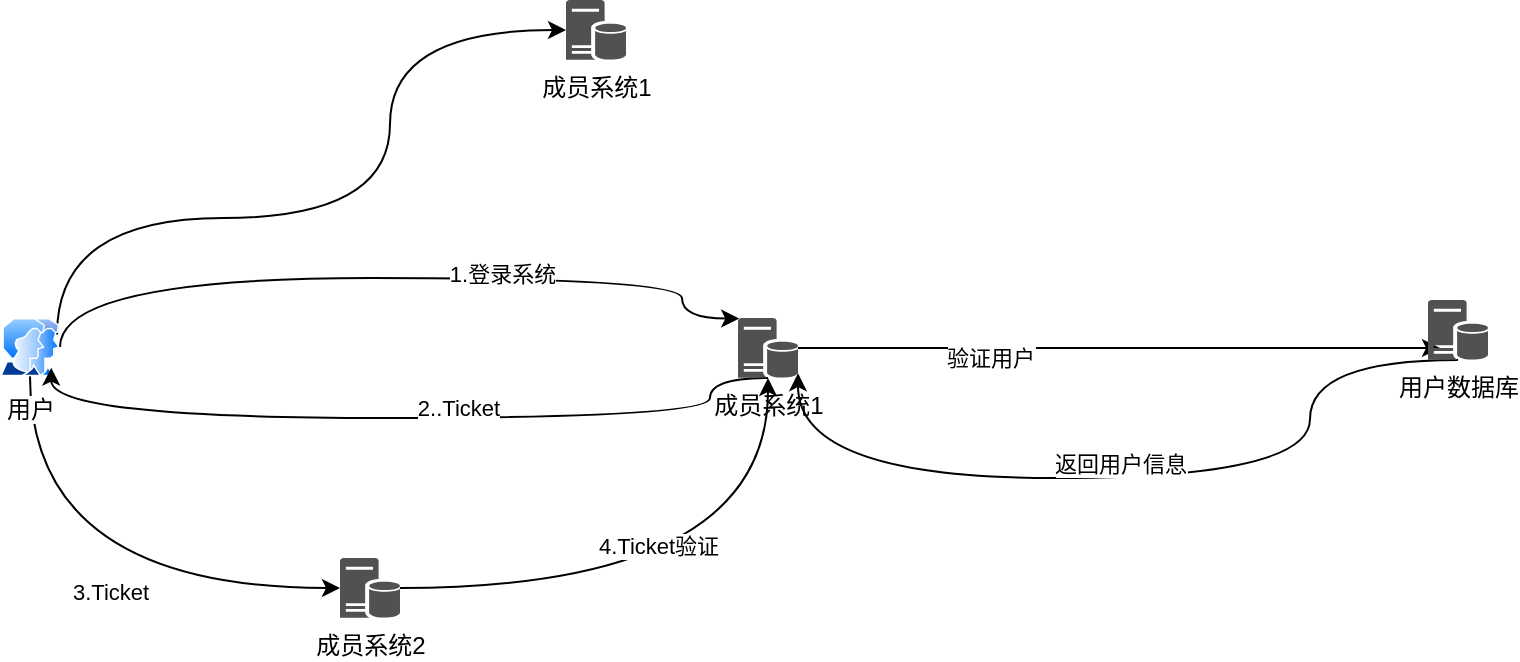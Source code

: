 <mxfile version="16.6.6" type="github"><diagram id="XlOZm-lU0HStMQr1pcdz" name="Page-1"><mxGraphModel dx="1422" dy="772" grid="0" gridSize="10" guides="1" tooltips="1" connect="1" arrows="1" fold="1" page="1" pageScale="1" pageWidth="827" pageHeight="1169" math="0" shadow="0"><root><mxCell id="0"/><mxCell id="1" parent="0"/><mxCell id="_GYZ4zczDIjYVOo0NBV6-8" style="edgeStyle=orthogonalEdgeStyle;rounded=0;orthogonalLoop=1;jettySize=auto;html=1;exitX=1;exitY=0.25;exitDx=0;exitDy=0;curved=1;" edge="1" parent="1" source="_GYZ4zczDIjYVOo0NBV6-3" target="_GYZ4zczDIjYVOo0NBV6-5"><mxGeometry relative="1" as="geometry"><Array as="points"><mxPoint x="59" y="270"/><mxPoint x="225" y="270"/></Array></mxGeometry></mxCell><mxCell id="_GYZ4zczDIjYVOo0NBV6-20" style="edgeStyle=orthogonalEdgeStyle;curved=1;rounded=0;orthogonalLoop=1;jettySize=auto;html=1;exitX=1;exitY=0.5;exitDx=0;exitDy=0;entryX=0.02;entryY=0.01;entryDx=0;entryDy=0;entryPerimeter=0;" edge="1" parent="1" source="_GYZ4zczDIjYVOo0NBV6-3" target="_GYZ4zczDIjYVOo0NBV6-6"><mxGeometry relative="1" as="geometry"><Array as="points"><mxPoint x="60" y="300"/><mxPoint x="371" y="300"/></Array></mxGeometry></mxCell><mxCell id="_GYZ4zczDIjYVOo0NBV6-21" value="1.登录系统" style="edgeLabel;html=1;align=center;verticalAlign=middle;resizable=0;points=[];" vertex="1" connectable="0" parent="_GYZ4zczDIjYVOo0NBV6-20"><mxGeometry x="0.295" y="2" relative="1" as="geometry"><mxPoint as="offset"/></mxGeometry></mxCell><mxCell id="_GYZ4zczDIjYVOo0NBV6-22" style="edgeStyle=orthogonalEdgeStyle;curved=1;rounded=0;orthogonalLoop=1;jettySize=auto;html=1;exitX=0.5;exitY=1;exitDx=0;exitDy=0;" edge="1" parent="1" source="_GYZ4zczDIjYVOo0NBV6-3" target="_GYZ4zczDIjYVOo0NBV6-7"><mxGeometry relative="1" as="geometry"><Array as="points"><mxPoint x="45" y="455"/></Array></mxGeometry></mxCell><mxCell id="_GYZ4zczDIjYVOo0NBV6-23" value="3.Ticket&lt;br&gt;" style="edgeLabel;html=1;align=center;verticalAlign=middle;resizable=0;points=[];" vertex="1" connectable="0" parent="_GYZ4zczDIjYVOo0NBV6-22"><mxGeometry x="0.115" y="-2" relative="1" as="geometry"><mxPoint as="offset"/></mxGeometry></mxCell><mxCell id="_GYZ4zczDIjYVOo0NBV6-3" value="用户" style="aspect=fixed;perimeter=ellipsePerimeter;html=1;align=center;shadow=0;dashed=0;spacingTop=3;image;image=img/lib/active_directory/user_accounts.svg;" vertex="1" parent="1"><mxGeometry x="30" y="320" width="30" height="29.1" as="geometry"/></mxCell><mxCell id="_GYZ4zczDIjYVOo0NBV6-5" value="成员系统1&lt;br&gt;" style="sketch=0;pointerEvents=1;shadow=0;dashed=0;html=1;strokeColor=none;labelPosition=center;verticalLabelPosition=bottom;verticalAlign=top;align=center;fillColor=#515151;shape=mxgraph.mscae.enterprise.database_server" vertex="1" parent="1"><mxGeometry x="313" y="161" width="30" height="30" as="geometry"/></mxCell><mxCell id="_GYZ4zczDIjYVOo0NBV6-18" style="edgeStyle=orthogonalEdgeStyle;curved=1;rounded=0;orthogonalLoop=1;jettySize=auto;html=1;exitX=0.5;exitY=1;exitDx=0;exitDy=0;exitPerimeter=0;entryX=1;entryY=1;entryDx=0;entryDy=0;" edge="1" parent="1" source="_GYZ4zczDIjYVOo0NBV6-6" target="_GYZ4zczDIjYVOo0NBV6-3"><mxGeometry relative="1" as="geometry"><Array as="points"><mxPoint x="385" y="370"/><mxPoint x="56" y="370"/></Array></mxGeometry></mxCell><mxCell id="_GYZ4zczDIjYVOo0NBV6-19" value="2..Ticket" style="edgeLabel;html=1;align=center;verticalAlign=middle;resizable=0;points=[];" vertex="1" connectable="0" parent="_GYZ4zczDIjYVOo0NBV6-18"><mxGeometry x="-0.13" y="-5" relative="1" as="geometry"><mxPoint as="offset"/></mxGeometry></mxCell><mxCell id="_GYZ4zczDIjYVOo0NBV6-27" style="edgeStyle=orthogonalEdgeStyle;curved=1;rounded=0;orthogonalLoop=1;jettySize=auto;html=1;exitX=1;exitY=0.5;exitDx=0;exitDy=0;exitPerimeter=0;entryX=0.2;entryY=0.8;entryDx=0;entryDy=0;entryPerimeter=0;" edge="1" parent="1" source="_GYZ4zczDIjYVOo0NBV6-6" target="_GYZ4zczDIjYVOo0NBV6-26"><mxGeometry relative="1" as="geometry"/></mxCell><mxCell id="_GYZ4zczDIjYVOo0NBV6-28" value="验证用户&lt;br&gt;" style="edgeLabel;html=1;align=center;verticalAlign=middle;resizable=0;points=[];" vertex="1" connectable="0" parent="_GYZ4zczDIjYVOo0NBV6-27"><mxGeometry x="-0.406" y="-5" relative="1" as="geometry"><mxPoint as="offset"/></mxGeometry></mxCell><mxCell id="_GYZ4zczDIjYVOo0NBV6-6" value="成员系统1&lt;br&gt;" style="sketch=0;pointerEvents=1;shadow=0;dashed=0;html=1;strokeColor=none;labelPosition=center;verticalLabelPosition=bottom;verticalAlign=top;align=center;fillColor=#515151;shape=mxgraph.mscae.enterprise.database_server" vertex="1" parent="1"><mxGeometry x="399" y="320" width="30" height="30" as="geometry"/></mxCell><mxCell id="_GYZ4zczDIjYVOo0NBV6-24" style="edgeStyle=orthogonalEdgeStyle;curved=1;rounded=0;orthogonalLoop=1;jettySize=auto;html=1;exitX=1;exitY=0.5;exitDx=0;exitDy=0;exitPerimeter=0;" edge="1" parent="1" source="_GYZ4zczDIjYVOo0NBV6-7" target="_GYZ4zczDIjYVOo0NBV6-6"><mxGeometry relative="1" as="geometry"/></mxCell><mxCell id="_GYZ4zczDIjYVOo0NBV6-25" value="4.Ticket验证" style="edgeLabel;html=1;align=center;verticalAlign=middle;resizable=0;points=[];" vertex="1" connectable="0" parent="_GYZ4zczDIjYVOo0NBV6-24"><mxGeometry x="-0.108" y="21" relative="1" as="geometry"><mxPoint as="offset"/></mxGeometry></mxCell><mxCell id="_GYZ4zczDIjYVOo0NBV6-7" value="成员系统2" style="sketch=0;pointerEvents=1;shadow=0;dashed=0;html=1;strokeColor=none;labelPosition=center;verticalLabelPosition=bottom;verticalAlign=top;align=center;fillColor=#515151;shape=mxgraph.mscae.enterprise.database_server" vertex="1" parent="1"><mxGeometry x="200" y="440" width="30" height="30" as="geometry"/></mxCell><mxCell id="_GYZ4zczDIjYVOo0NBV6-30" style="edgeStyle=orthogonalEdgeStyle;curved=1;rounded=0;orthogonalLoop=1;jettySize=auto;html=1;exitX=0.5;exitY=1;exitDx=0;exitDy=0;exitPerimeter=0;entryX=1;entryY=0.92;entryDx=0;entryDy=0;entryPerimeter=0;" edge="1" parent="1" source="_GYZ4zczDIjYVOo0NBV6-26" target="_GYZ4zczDIjYVOo0NBV6-6"><mxGeometry relative="1" as="geometry"><Array as="points"><mxPoint x="685" y="400"/><mxPoint x="429" y="400"/></Array></mxGeometry></mxCell><mxCell id="_GYZ4zczDIjYVOo0NBV6-31" value="返回用户信息&lt;br&gt;" style="edgeLabel;html=1;align=center;verticalAlign=middle;resizable=0;points=[];" vertex="1" connectable="0" parent="_GYZ4zczDIjYVOo0NBV6-30"><mxGeometry x="0.038" y="-8" relative="1" as="geometry"><mxPoint x="1" y="1" as="offset"/></mxGeometry></mxCell><mxCell id="_GYZ4zczDIjYVOo0NBV6-26" value="用户数据库&lt;br&gt;" style="sketch=0;pointerEvents=1;shadow=0;dashed=0;html=1;strokeColor=none;labelPosition=center;verticalLabelPosition=bottom;verticalAlign=top;align=center;fillColor=#515151;shape=mxgraph.mscae.enterprise.database_server" vertex="1" parent="1"><mxGeometry x="744" y="311" width="30" height="30" as="geometry"/></mxCell></root></mxGraphModel></diagram></mxfile>
